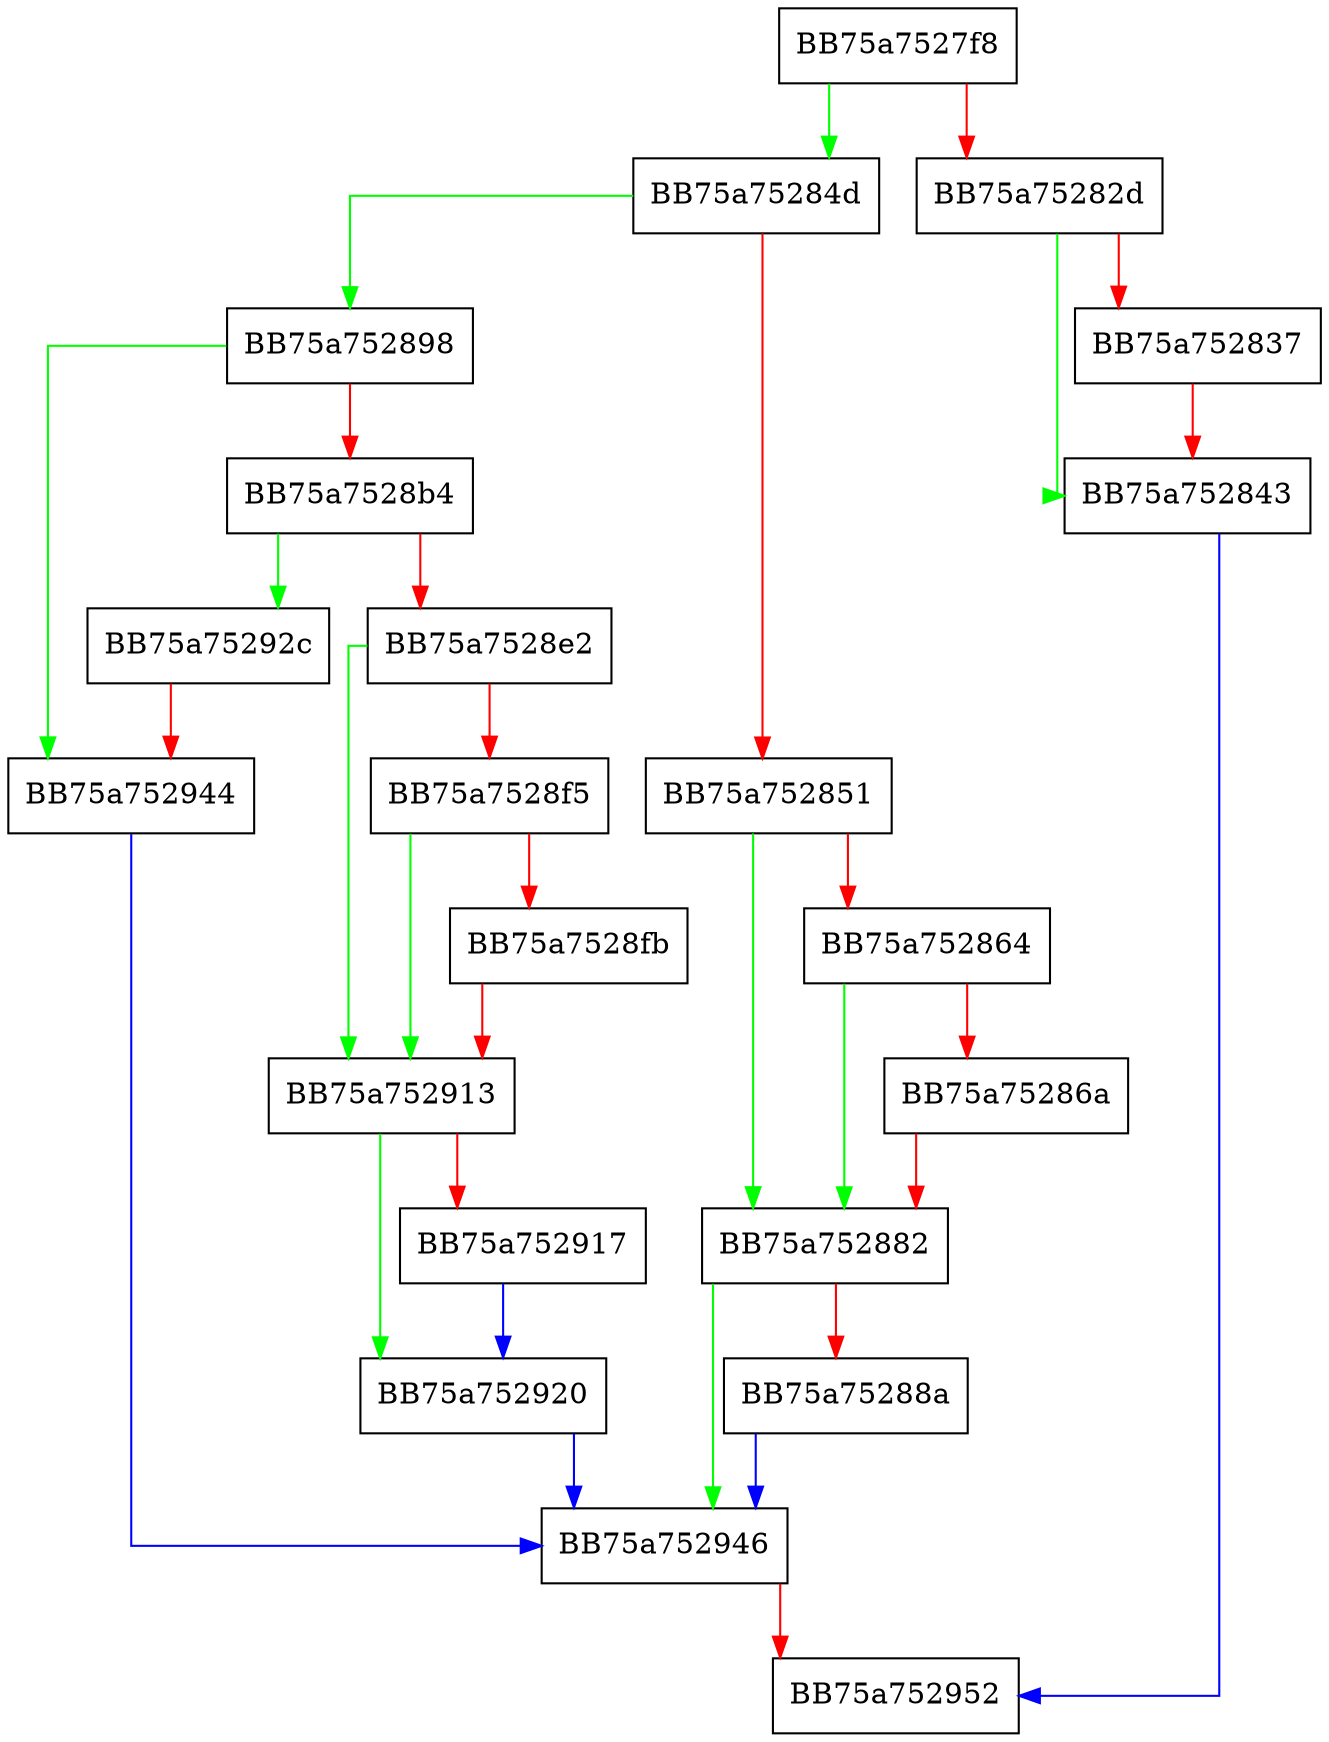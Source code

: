 digraph AddAadTenantId {
  node [shape="box"];
  graph [splines=ortho];
  BB75a7527f8 -> BB75a75284d [color="green"];
  BB75a7527f8 -> BB75a75282d [color="red"];
  BB75a75282d -> BB75a752843 [color="green"];
  BB75a75282d -> BB75a752837 [color="red"];
  BB75a752837 -> BB75a752843 [color="red"];
  BB75a752843 -> BB75a752952 [color="blue"];
  BB75a75284d -> BB75a752898 [color="green"];
  BB75a75284d -> BB75a752851 [color="red"];
  BB75a752851 -> BB75a752882 [color="green"];
  BB75a752851 -> BB75a752864 [color="red"];
  BB75a752864 -> BB75a752882 [color="green"];
  BB75a752864 -> BB75a75286a [color="red"];
  BB75a75286a -> BB75a752882 [color="red"];
  BB75a752882 -> BB75a752946 [color="green"];
  BB75a752882 -> BB75a75288a [color="red"];
  BB75a75288a -> BB75a752946 [color="blue"];
  BB75a752898 -> BB75a752944 [color="green"];
  BB75a752898 -> BB75a7528b4 [color="red"];
  BB75a7528b4 -> BB75a75292c [color="green"];
  BB75a7528b4 -> BB75a7528e2 [color="red"];
  BB75a7528e2 -> BB75a752913 [color="green"];
  BB75a7528e2 -> BB75a7528f5 [color="red"];
  BB75a7528f5 -> BB75a752913 [color="green"];
  BB75a7528f5 -> BB75a7528fb [color="red"];
  BB75a7528fb -> BB75a752913 [color="red"];
  BB75a752913 -> BB75a752920 [color="green"];
  BB75a752913 -> BB75a752917 [color="red"];
  BB75a752917 -> BB75a752920 [color="blue"];
  BB75a752920 -> BB75a752946 [color="blue"];
  BB75a75292c -> BB75a752944 [color="red"];
  BB75a752944 -> BB75a752946 [color="blue"];
  BB75a752946 -> BB75a752952 [color="red"];
}